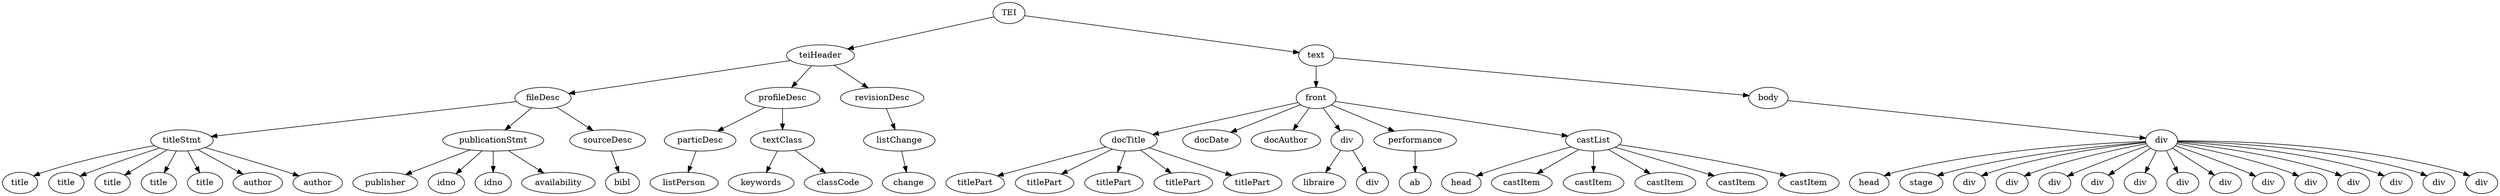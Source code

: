 digraph Tree {
	"t0" [label = "TEI"];
	"t1" [label = "teiHeader"];
	"t2" [label = "fileDesc"];
	"t3" [label = "titleStmt"];
	"t4" [label = "title"];
	"t5" [label = "title"];
	"t6" [label = "title"];
	"t7" [label = "title"];
	"t8" [label = "title"];
	"t9" [label = "author"];
	"t10" [label = "author"];
	"t11" [label = "publicationStmt"];
	"t12" [label = "publisher"];
	"t13" [label = "idno"];
	"t14" [label = "idno"];
	"t15" [label = "availability"];
	"t16" [label = "sourceDesc"];
	"t17" [label = "bibl"];
	"t18" [label = "profileDesc"];
	"t19" [label = "particDesc"];
	"t20" [label = "listPerson"];
	"t21" [label = "textClass"];
	"t22" [label = "keywords"];
	"t23" [label = "classCode"];
	"t24" [label = "revisionDesc"];
	"t25" [label = "listChange"];
	"t26" [label = "change"];
	"t27" [label = "text"];
	"t28" [label = "front"];
	"t29" [label = "docTitle"];
	"t30" [label = "titlePart"];
	"t31" [label = "titlePart"];
	"t32" [label = "titlePart"];
	"t33" [label = "titlePart"];
	"t34" [label = "titlePart"];
	"t35" [label = "docDate"];
	"t36" [label = "docAuthor"];
	"t37" [label = "div"];
	"t38" [label = "libraire"];
	"t39" [label = "div"];
	"t40" [label = "performance"];
	"t41" [label = "ab"];
	"t42" [label = "castList"];
	"t43" [label = "head"];
	"t44" [label = "castItem"];
	"t45" [label = "castItem"];
	"t46" [label = "castItem"];
	"t47" [label = "castItem"];
	"t48" [label = "castItem"];
	"t49" [label = "body"];
	"t50" [label = "div"];
	"t51" [label = "head"];
	"t52" [label = "stage"];
	"t53" [label = "div"];
	"t54" [label = "div"];
	"t55" [label = "div"];
	"t56" [label = "div"];
	"t57" [label = "div"];
	"t58" [label = "div"];
	"t59" [label = "div"];
	"t60" [label = "div"];
	"t61" [label = "div"];
	"t62" [label = "div"];
	"t63" [label = "div"];
	"t64" [label = "div"];
	"t65" [label = "div"];
	"t0" -> "t1";
	"t1" -> "t2";
	"t2" -> "t3";
	"t3" -> "t4";
	"t3" -> "t5";
	"t3" -> "t6";
	"t3" -> "t7";
	"t3" -> "t8";
	"t3" -> "t9";
	"t3" -> "t10";
	"t2" -> "t11";
	"t11" -> "t12";
	"t11" -> "t13";
	"t11" -> "t14";
	"t11" -> "t15";
	"t2" -> "t16";
	"t16" -> "t17";
	"t1" -> "t18";
	"t18" -> "t19";
	"t19" -> "t20";
	"t18" -> "t21";
	"t21" -> "t22";
	"t21" -> "t23";
	"t1" -> "t24";
	"t24" -> "t25";
	"t25" -> "t26";
	"t0" -> "t27";
	"t27" -> "t28";
	"t28" -> "t29";
	"t29" -> "t30";
	"t29" -> "t31";
	"t29" -> "t32";
	"t29" -> "t33";
	"t29" -> "t34";
	"t28" -> "t35";
	"t28" -> "t36";
	"t28" -> "t37";
	"t37" -> "t38";
	"t37" -> "t39";
	"t28" -> "t40";
	"t40" -> "t41";
	"t28" -> "t42";
	"t42" -> "t43";
	"t42" -> "t44";
	"t42" -> "t45";
	"t42" -> "t46";
	"t42" -> "t47";
	"t42" -> "t48";
	"t27" -> "t49";
	"t49" -> "t50";
	"t50" -> "t51";
	"t50" -> "t52";
	"t50" -> "t53";
	"t50" -> "t54";
	"t50" -> "t55";
	"t50" -> "t56";
	"t50" -> "t57";
	"t50" -> "t58";
	"t50" -> "t59";
	"t50" -> "t60";
	"t50" -> "t61";
	"t50" -> "t62";
	"t50" -> "t63";
	"t50" -> "t64";
	"t50" -> "t65";
}
